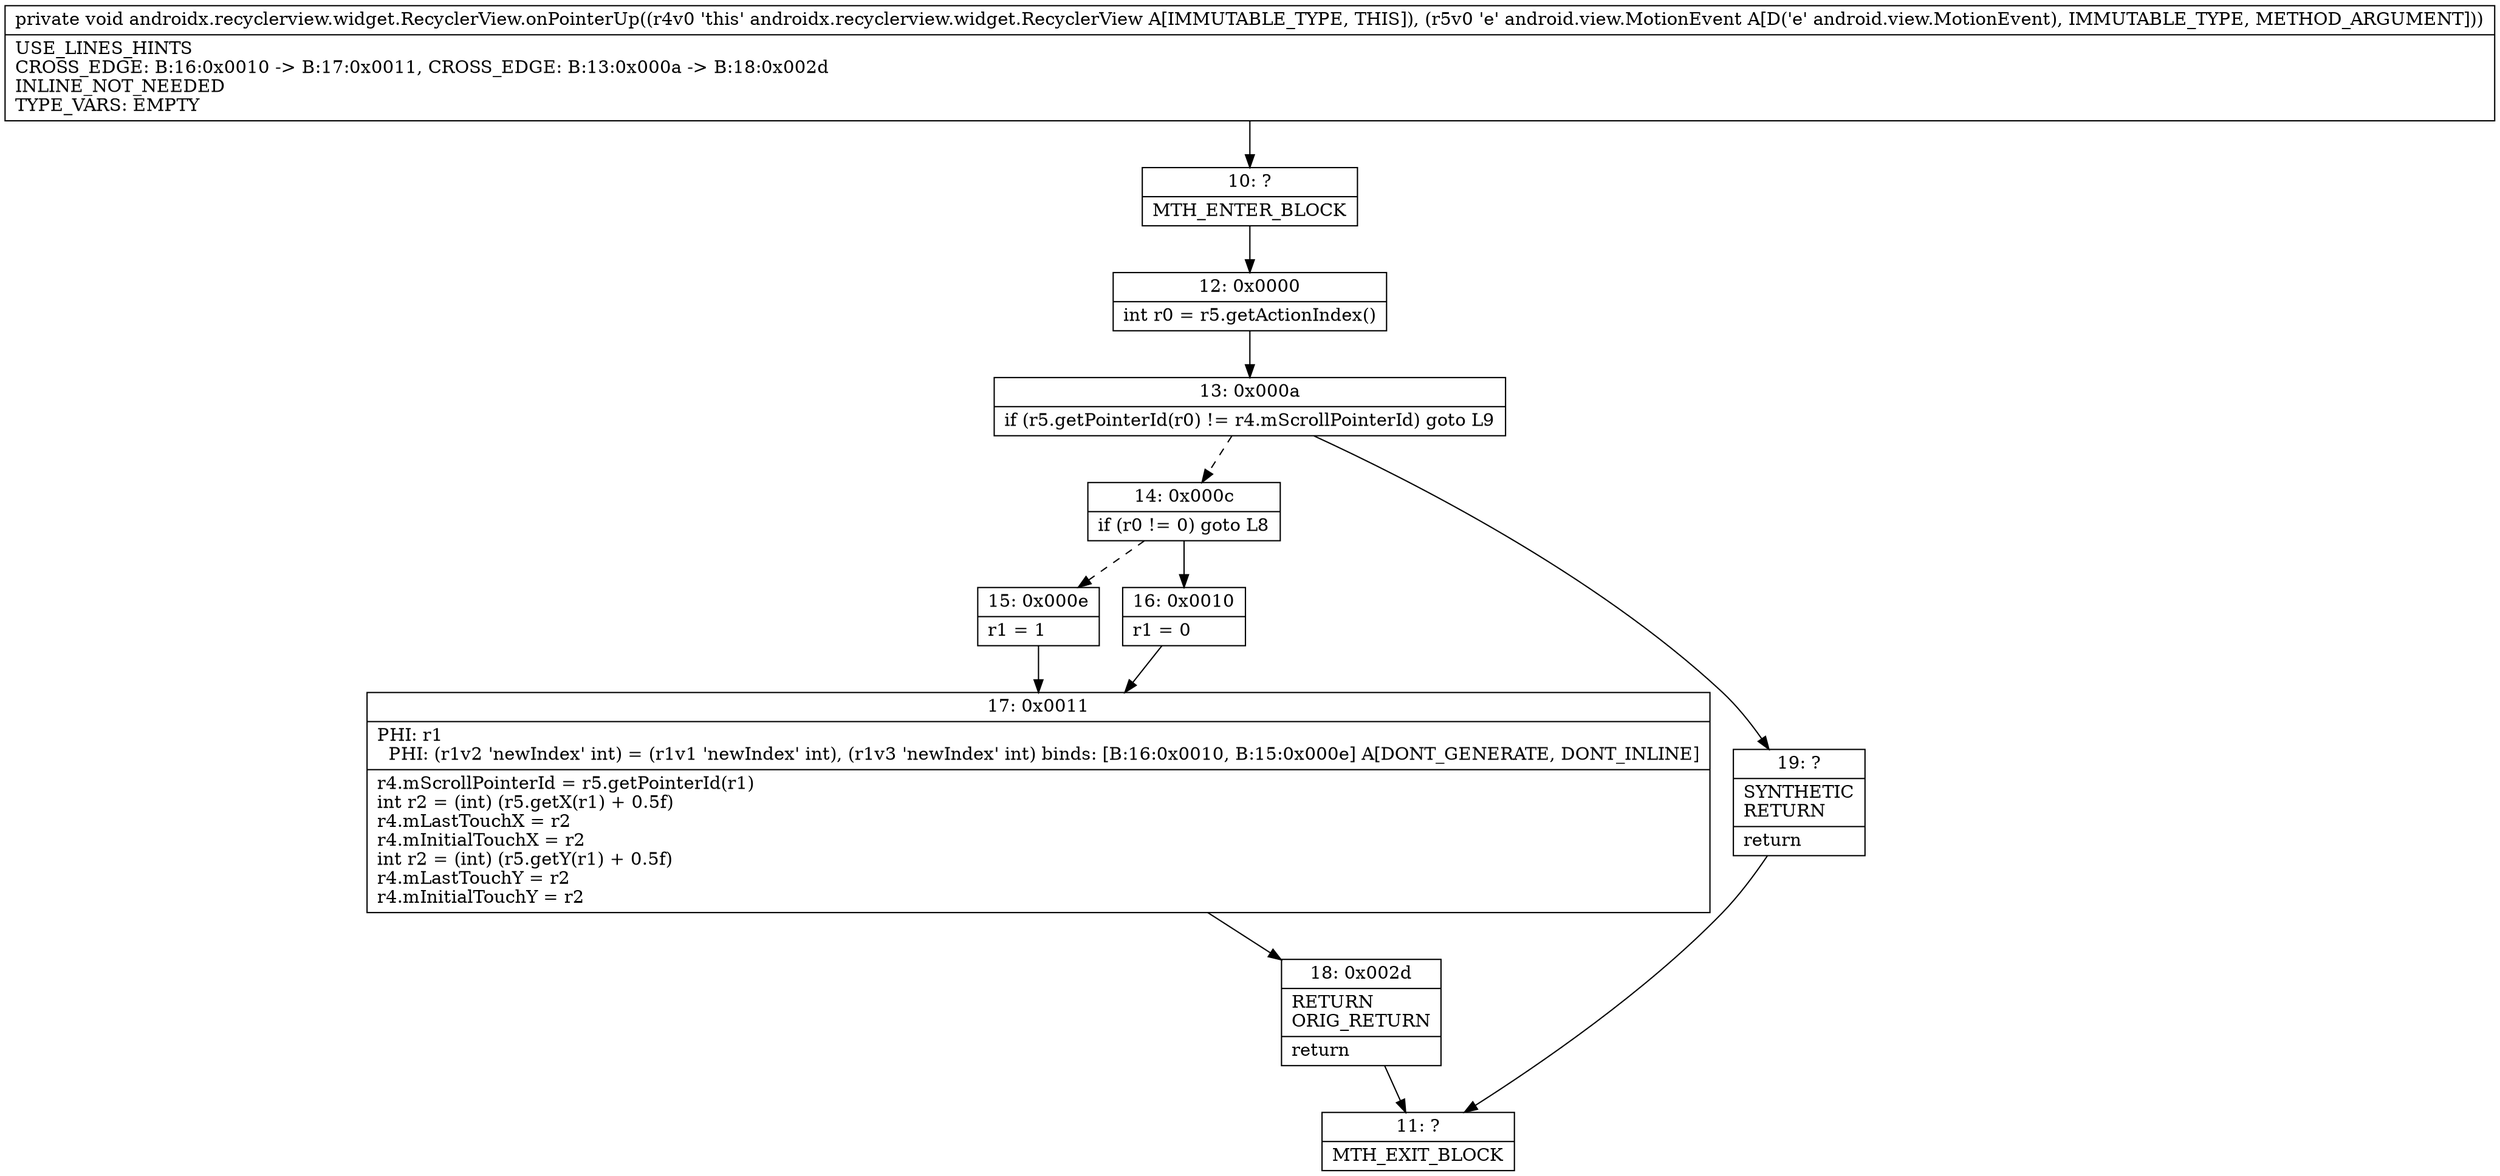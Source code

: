 digraph "CFG forandroidx.recyclerview.widget.RecyclerView.onPointerUp(Landroid\/view\/MotionEvent;)V" {
Node_10 [shape=record,label="{10\:\ ?|MTH_ENTER_BLOCK\l}"];
Node_12 [shape=record,label="{12\:\ 0x0000|int r0 = r5.getActionIndex()\l}"];
Node_13 [shape=record,label="{13\:\ 0x000a|if (r5.getPointerId(r0) != r4.mScrollPointerId) goto L9\l}"];
Node_14 [shape=record,label="{14\:\ 0x000c|if (r0 != 0) goto L8\l}"];
Node_15 [shape=record,label="{15\:\ 0x000e|r1 = 1\l}"];
Node_17 [shape=record,label="{17\:\ 0x0011|PHI: r1 \l  PHI: (r1v2 'newIndex' int) = (r1v1 'newIndex' int), (r1v3 'newIndex' int) binds: [B:16:0x0010, B:15:0x000e] A[DONT_GENERATE, DONT_INLINE]\l|r4.mScrollPointerId = r5.getPointerId(r1)\lint r2 = (int) (r5.getX(r1) + 0.5f)\lr4.mLastTouchX = r2\lr4.mInitialTouchX = r2\lint r2 = (int) (r5.getY(r1) + 0.5f)\lr4.mLastTouchY = r2\lr4.mInitialTouchY = r2\l}"];
Node_18 [shape=record,label="{18\:\ 0x002d|RETURN\lORIG_RETURN\l|return\l}"];
Node_11 [shape=record,label="{11\:\ ?|MTH_EXIT_BLOCK\l}"];
Node_16 [shape=record,label="{16\:\ 0x0010|r1 = 0\l}"];
Node_19 [shape=record,label="{19\:\ ?|SYNTHETIC\lRETURN\l|return\l}"];
MethodNode[shape=record,label="{private void androidx.recyclerview.widget.RecyclerView.onPointerUp((r4v0 'this' androidx.recyclerview.widget.RecyclerView A[IMMUTABLE_TYPE, THIS]), (r5v0 'e' android.view.MotionEvent A[D('e' android.view.MotionEvent), IMMUTABLE_TYPE, METHOD_ARGUMENT]))  | USE_LINES_HINTS\lCROSS_EDGE: B:16:0x0010 \-\> B:17:0x0011, CROSS_EDGE: B:13:0x000a \-\> B:18:0x002d\lINLINE_NOT_NEEDED\lTYPE_VARS: EMPTY\l}"];
MethodNode -> Node_10;Node_10 -> Node_12;
Node_12 -> Node_13;
Node_13 -> Node_14[style=dashed];
Node_13 -> Node_19;
Node_14 -> Node_15[style=dashed];
Node_14 -> Node_16;
Node_15 -> Node_17;
Node_17 -> Node_18;
Node_18 -> Node_11;
Node_16 -> Node_17;
Node_19 -> Node_11;
}

